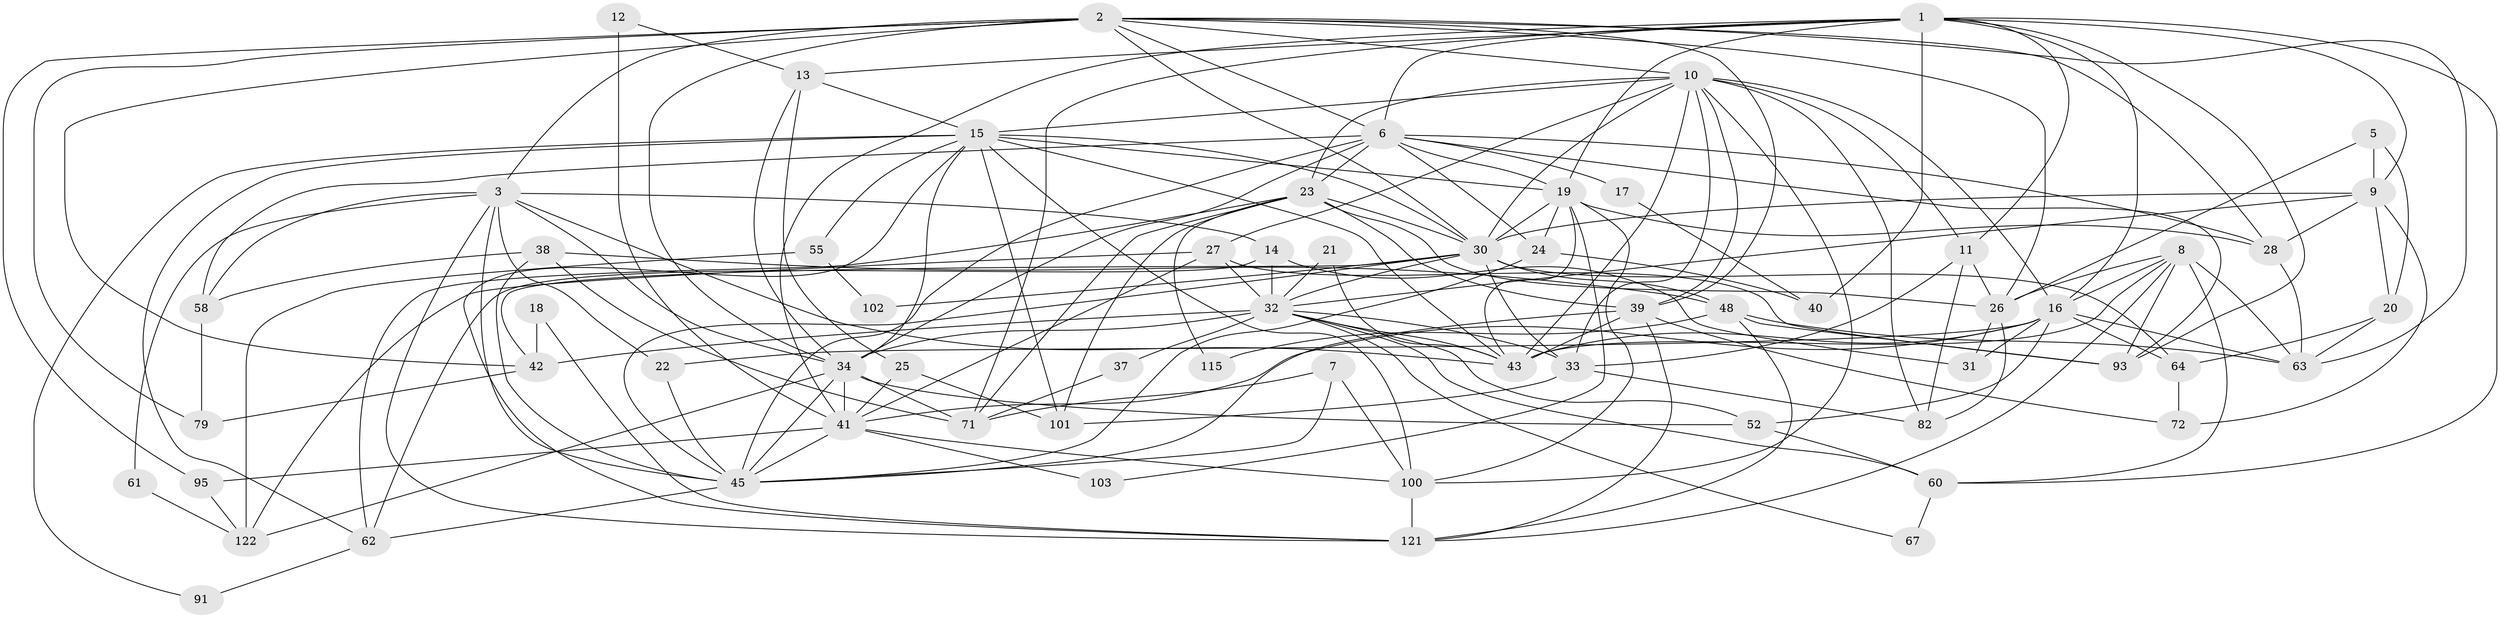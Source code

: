 // original degree distribution, {7: 0.046875, 5: 0.140625, 3: 0.296875, 6: 0.1328125, 4: 0.234375, 2: 0.140625, 8: 0.0078125}
// Generated by graph-tools (version 1.1) at 2025/18/03/04/25 18:18:32]
// undirected, 64 vertices, 180 edges
graph export_dot {
graph [start="1"]
  node [color=gray90,style=filled];
  1 [super="+109+112"];
  2 [super="+110+4"];
  3 [super="+105"];
  5;
  6 [super="+94+57+66"];
  7;
  8 [super="+80"];
  9 [super="+68"];
  10 [super="+92+73"];
  11;
  12;
  13;
  14;
  15 [super="+125+86+50"];
  16 [super="+83+111"];
  17;
  18;
  19 [super="+59+51+77"];
  20;
  21;
  22;
  23 [super="+78+44+29"];
  24;
  25 [super="+36"];
  26 [super="+49"];
  27 [super="+89"];
  28;
  30 [super="+53+47"];
  31;
  32 [super="+35+117"];
  33;
  34 [super="+65+81"];
  37;
  38 [super="+69"];
  39 [super="+104+56"];
  40;
  41 [super="+75"];
  42 [super="+128"];
  43 [super="+87"];
  45 [super="+85+46"];
  48 [super="+76"];
  52 [super="+84"];
  55;
  58;
  60 [super="+127"];
  61;
  62;
  63 [super="+120+113"];
  64;
  67;
  71 [super="+97"];
  72;
  79;
  82 [super="+107"];
  91;
  93;
  95;
  100;
  101;
  102;
  103;
  115;
  121 [super="+123"];
  122;
  1 -- 11;
  1 -- 13;
  1 -- 71;
  1 -- 60;
  1 -- 16;
  1 -- 6;
  1 -- 9;
  1 -- 41;
  1 -- 40;
  1 -- 19;
  1 -- 93;
  2 -- 28;
  2 -- 79;
  2 -- 63;
  2 -- 30;
  2 -- 3;
  2 -- 34;
  2 -- 6;
  2 -- 42;
  2 -- 10;
  2 -- 26;
  2 -- 95;
  2 -- 39;
  3 -- 58;
  3 -- 34;
  3 -- 22;
  3 -- 14;
  3 -- 121;
  3 -- 61;
  3 -- 43;
  3 -- 45;
  5 -- 26;
  5 -- 20;
  5 -- 9;
  6 -- 93;
  6 -- 19;
  6 -- 58;
  6 -- 17 [weight=2];
  6 -- 24;
  6 -- 28;
  6 -- 34;
  6 -- 23;
  6 -- 45;
  7 -- 100;
  7 -- 45;
  7 -- 71;
  8 -- 16;
  8 -- 60;
  8 -- 121;
  8 -- 93;
  8 -- 63;
  8 -- 26;
  8 -- 43;
  9 -- 32;
  9 -- 72;
  9 -- 20;
  9 -- 28;
  9 -- 30;
  10 -- 30;
  10 -- 27;
  10 -- 43;
  10 -- 100;
  10 -- 33;
  10 -- 16;
  10 -- 82;
  10 -- 23;
  10 -- 39;
  10 -- 11;
  10 -- 15;
  11 -- 33;
  11 -- 26;
  11 -- 82;
  12 -- 13;
  12 -- 41 [weight=2];
  13 -- 34;
  13 -- 25;
  13 -- 15;
  14 -- 62;
  14 -- 31;
  14 -- 32;
  15 -- 100;
  15 -- 91;
  15 -- 101;
  15 -- 55;
  15 -- 62;
  15 -- 34;
  15 -- 19;
  15 -- 121;
  15 -- 43 [weight=2];
  15 -- 30 [weight=2];
  16 -- 43;
  16 -- 22;
  16 -- 52;
  16 -- 64;
  16 -- 63;
  16 -- 31;
  16 -- 41;
  17 -- 40;
  18 -- 121;
  18 -- 42;
  19 -- 28;
  19 -- 100;
  19 -- 24;
  19 -- 43;
  19 -- 103;
  19 -- 30;
  20 -- 64;
  20 -- 63;
  21 -- 43;
  21 -- 32;
  22 -- 45;
  23 -- 115;
  23 -- 101;
  23 -- 62;
  23 -- 39;
  23 -- 26;
  23 -- 71;
  23 -- 30;
  24 -- 40;
  24 -- 45;
  25 -- 41;
  25 -- 101;
  26 -- 31;
  26 -- 82 [weight=2];
  27 -- 122;
  27 -- 41;
  27 -- 93;
  27 -- 32;
  28 -- 63;
  30 -- 33;
  30 -- 45;
  30 -- 32 [weight=3];
  30 -- 48;
  30 -- 64;
  30 -- 102;
  30 -- 42;
  32 -- 33;
  32 -- 67;
  32 -- 37;
  32 -- 42;
  32 -- 52;
  32 -- 60;
  32 -- 43;
  32 -- 34;
  33 -- 82;
  33 -- 101;
  34 -- 45;
  34 -- 122;
  34 -- 41 [weight=2];
  34 -- 52;
  34 -- 71;
  37 -- 71;
  38 -- 48;
  38 -- 58;
  38 -- 45;
  38 -- 71;
  39 -- 121;
  39 -- 72;
  39 -- 45 [weight=2];
  39 -- 43;
  41 -- 100;
  41 -- 103;
  41 -- 95;
  41 -- 45;
  42 -- 79;
  45 -- 62;
  48 -- 115;
  48 -- 121;
  48 -- 63;
  48 -- 93;
  52 -- 60;
  55 -- 122;
  55 -- 102;
  58 -- 79;
  60 -- 67;
  61 -- 122;
  62 -- 91;
  64 -- 72;
  95 -- 122;
  100 -- 121;
}
